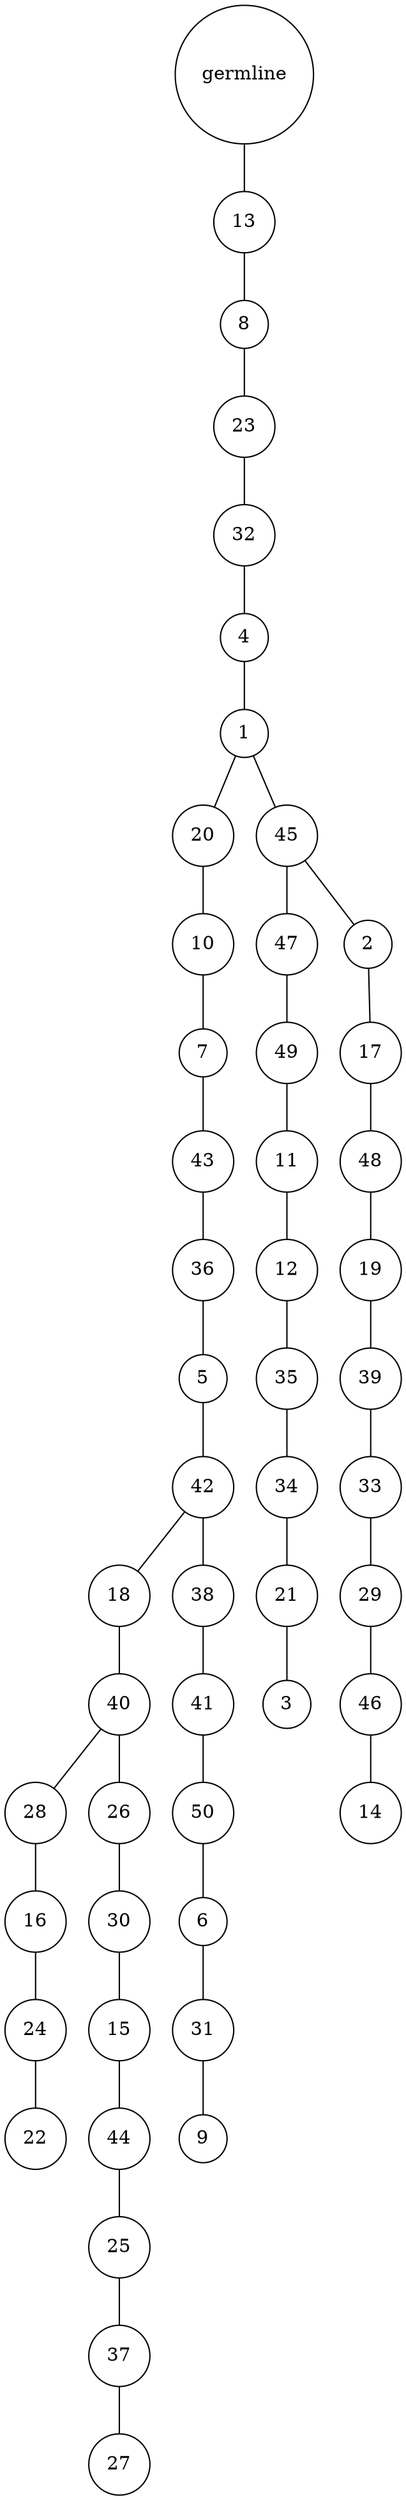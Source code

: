 graph {
	rankdir=UD;
	splines=line;
	node [shape=circle]
	"0x7f30a4e27c40" [label="germline"];
	"0x7f30a4e27c70" [label="13"];
	"0x7f30a4e27c40" -- "0x7f30a4e27c70" ;
	"0x7f30a4e27ca0" [label="8"];
	"0x7f30a4e27c70" -- "0x7f30a4e27ca0" ;
	"0x7f30a4e27cd0" [label="23"];
	"0x7f30a4e27ca0" -- "0x7f30a4e27cd0" ;
	"0x7f30a4e27d00" [label="32"];
	"0x7f30a4e27cd0" -- "0x7f30a4e27d00" ;
	"0x7f30a4e27d30" [label="4"];
	"0x7f30a4e27d00" -- "0x7f30a4e27d30" ;
	"0x7f30a4e27d60" [label="1"];
	"0x7f30a4e27d30" -- "0x7f30a4e27d60" ;
	"0x7f30a4e27d90" [label="20"];
	"0x7f30a4e27d60" -- "0x7f30a4e27d90" ;
	"0x7f30a4e27dc0" [label="10"];
	"0x7f30a4e27d90" -- "0x7f30a4e27dc0" ;
	"0x7f30a4e27df0" [label="7"];
	"0x7f30a4e27dc0" -- "0x7f30a4e27df0" ;
	"0x7f30a4e27e20" [label="43"];
	"0x7f30a4e27df0" -- "0x7f30a4e27e20" ;
	"0x7f30a4e27e50" [label="36"];
	"0x7f30a4e27e20" -- "0x7f30a4e27e50" ;
	"0x7f30a4e27e80" [label="5"];
	"0x7f30a4e27e50" -- "0x7f30a4e27e80" ;
	"0x7f30a4e27eb0" [label="42"];
	"0x7f30a4e27e80" -- "0x7f30a4e27eb0" ;
	"0x7f30a4e27ee0" [label="18"];
	"0x7f30a4e27eb0" -- "0x7f30a4e27ee0" ;
	"0x7f30a4e27f10" [label="40"];
	"0x7f30a4e27ee0" -- "0x7f30a4e27f10" ;
	"0x7f30a4e27f40" [label="28"];
	"0x7f30a4e27f10" -- "0x7f30a4e27f40" ;
	"0x7f30a4e27f70" [label="16"];
	"0x7f30a4e27f40" -- "0x7f30a4e27f70" ;
	"0x7f30a4e27fa0" [label="24"];
	"0x7f30a4e27f70" -- "0x7f30a4e27fa0" ;
	"0x7f30a4e27fd0" [label="22"];
	"0x7f30a4e27fa0" -- "0x7f30a4e27fd0" ;
	"0x7f30a4e33040" [label="26"];
	"0x7f30a4e27f10" -- "0x7f30a4e33040" ;
	"0x7f30a4e33070" [label="30"];
	"0x7f30a4e33040" -- "0x7f30a4e33070" ;
	"0x7f30a4e330a0" [label="15"];
	"0x7f30a4e33070" -- "0x7f30a4e330a0" ;
	"0x7f30a4e330d0" [label="44"];
	"0x7f30a4e330a0" -- "0x7f30a4e330d0" ;
	"0x7f30a4e33100" [label="25"];
	"0x7f30a4e330d0" -- "0x7f30a4e33100" ;
	"0x7f30a4e33130" [label="37"];
	"0x7f30a4e33100" -- "0x7f30a4e33130" ;
	"0x7f30a4e33160" [label="27"];
	"0x7f30a4e33130" -- "0x7f30a4e33160" ;
	"0x7f30a4e33190" [label="38"];
	"0x7f30a4e27eb0" -- "0x7f30a4e33190" ;
	"0x7f30a4e331c0" [label="41"];
	"0x7f30a4e33190" -- "0x7f30a4e331c0" ;
	"0x7f30a4e331f0" [label="50"];
	"0x7f30a4e331c0" -- "0x7f30a4e331f0" ;
	"0x7f30a4e33220" [label="6"];
	"0x7f30a4e331f0" -- "0x7f30a4e33220" ;
	"0x7f30a4e33250" [label="31"];
	"0x7f30a4e33220" -- "0x7f30a4e33250" ;
	"0x7f30a4e33280" [label="9"];
	"0x7f30a4e33250" -- "0x7f30a4e33280" ;
	"0x7f30a4e332b0" [label="45"];
	"0x7f30a4e27d60" -- "0x7f30a4e332b0" ;
	"0x7f30a4e332e0" [label="47"];
	"0x7f30a4e332b0" -- "0x7f30a4e332e0" ;
	"0x7f30a4e33310" [label="49"];
	"0x7f30a4e332e0" -- "0x7f30a4e33310" ;
	"0x7f30a4e33340" [label="11"];
	"0x7f30a4e33310" -- "0x7f30a4e33340" ;
	"0x7f30a4e33370" [label="12"];
	"0x7f30a4e33340" -- "0x7f30a4e33370" ;
	"0x7f30a4e333a0" [label="35"];
	"0x7f30a4e33370" -- "0x7f30a4e333a0" ;
	"0x7f30a4e333d0" [label="34"];
	"0x7f30a4e333a0" -- "0x7f30a4e333d0" ;
	"0x7f30a4e33400" [label="21"];
	"0x7f30a4e333d0" -- "0x7f30a4e33400" ;
	"0x7f30a4e33430" [label="3"];
	"0x7f30a4e33400" -- "0x7f30a4e33430" ;
	"0x7f30a4e33460" [label="2"];
	"0x7f30a4e332b0" -- "0x7f30a4e33460" ;
	"0x7f30a4e33490" [label="17"];
	"0x7f30a4e33460" -- "0x7f30a4e33490" ;
	"0x7f30a4e334c0" [label="48"];
	"0x7f30a4e33490" -- "0x7f30a4e334c0" ;
	"0x7f30a4e334f0" [label="19"];
	"0x7f30a4e334c0" -- "0x7f30a4e334f0" ;
	"0x7f30a4e33520" [label="39"];
	"0x7f30a4e334f0" -- "0x7f30a4e33520" ;
	"0x7f30a4e33550" [label="33"];
	"0x7f30a4e33520" -- "0x7f30a4e33550" ;
	"0x7f30a4e33580" [label="29"];
	"0x7f30a4e33550" -- "0x7f30a4e33580" ;
	"0x7f30a4e335b0" [label="46"];
	"0x7f30a4e33580" -- "0x7f30a4e335b0" ;
	"0x7f30a4e335e0" [label="14"];
	"0x7f30a4e335b0" -- "0x7f30a4e335e0" ;
}
